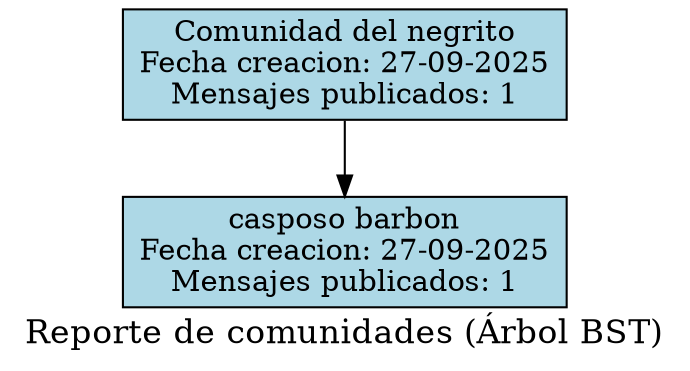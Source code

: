 digraph G {
    label="Reporte de comunidades (Árbol BST)";
    fontsize=16;
    node [shape=record, style=filled, fillcolor=lightblue];
    rankdir=TB;
    Comunidad_del_negrito [label="Comunidad del negrito\nFecha creacion: 27-09-2025\nMensajes publicados: 1"];
    casposo_barbon [label="casposo barbon\nFecha creacion: 27-09-2025\nMensajes publicados: 1"];
    Comunidad_del_negrito -> casposo_barbon;
}
